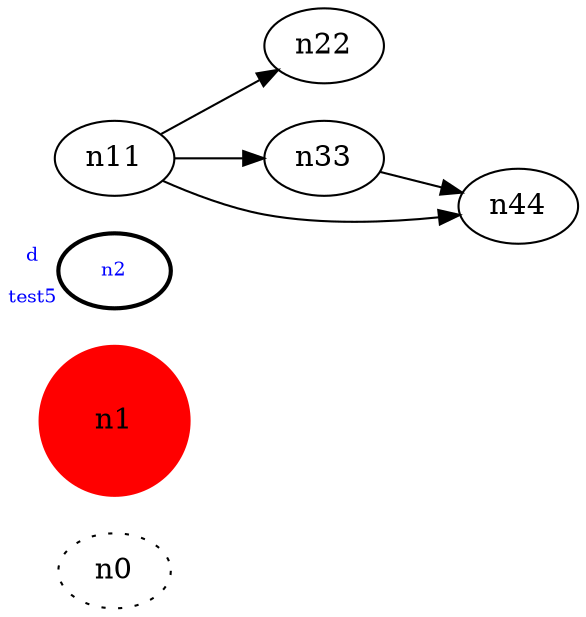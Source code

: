 digraph test5 {
	rankdir=LR;
	fontcolor=blue; /* c0; c1; c0 -- c1 */
	n0 [style=dotted, fillcolor="#123456"]; // c2; c3; c2 -- c3
	n1 [height=1, width=1, color=red, style=filled];
	n2 [style=bold, xlabel="d\n\l\G", fontcolor=blue, fontsize=9];
	n11 -> n22;
	n11 -> n33;
	n11 -> n44;
	n33 -> n44;
}
